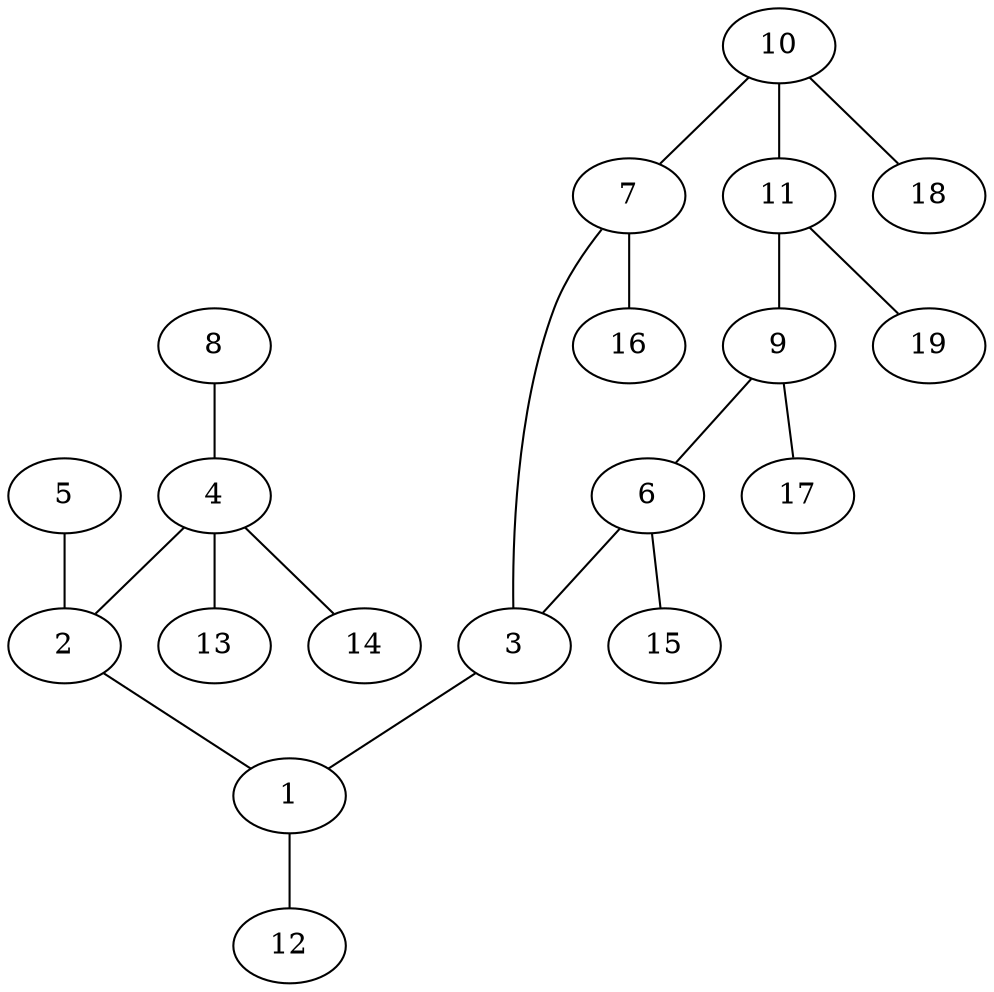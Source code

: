 graph molecule_2890 {
	1	 [chem=N];
	12	 [chem=H];
	1 -- 12	 [valence=1];
	2	 [chem=C];
	2 -- 1	 [valence=1];
	3	 [chem=C];
	3 -- 1	 [valence=1];
	4	 [chem=C];
	4 -- 2	 [valence=1];
	13	 [chem=H];
	4 -- 13	 [valence=1];
	14	 [chem=H];
	4 -- 14	 [valence=1];
	5	 [chem=O];
	5 -- 2	 [valence=2];
	6	 [chem=C];
	6 -- 3	 [valence=2];
	15	 [chem=H];
	6 -- 15	 [valence=1];
	7	 [chem=C];
	7 -- 3	 [valence=1];
	16	 [chem=H];
	7 -- 16	 [valence=1];
	8	 [chem=Br];
	8 -- 4	 [valence=1];
	9	 [chem=C];
	9 -- 6	 [valence=1];
	17	 [chem=H];
	9 -- 17	 [valence=1];
	10	 [chem=C];
	10 -- 7	 [valence=2];
	11	 [chem=C];
	10 -- 11	 [valence=1];
	18	 [chem=H];
	10 -- 18	 [valence=1];
	11 -- 9	 [valence=2];
	19	 [chem=H];
	11 -- 19	 [valence=1];
}
